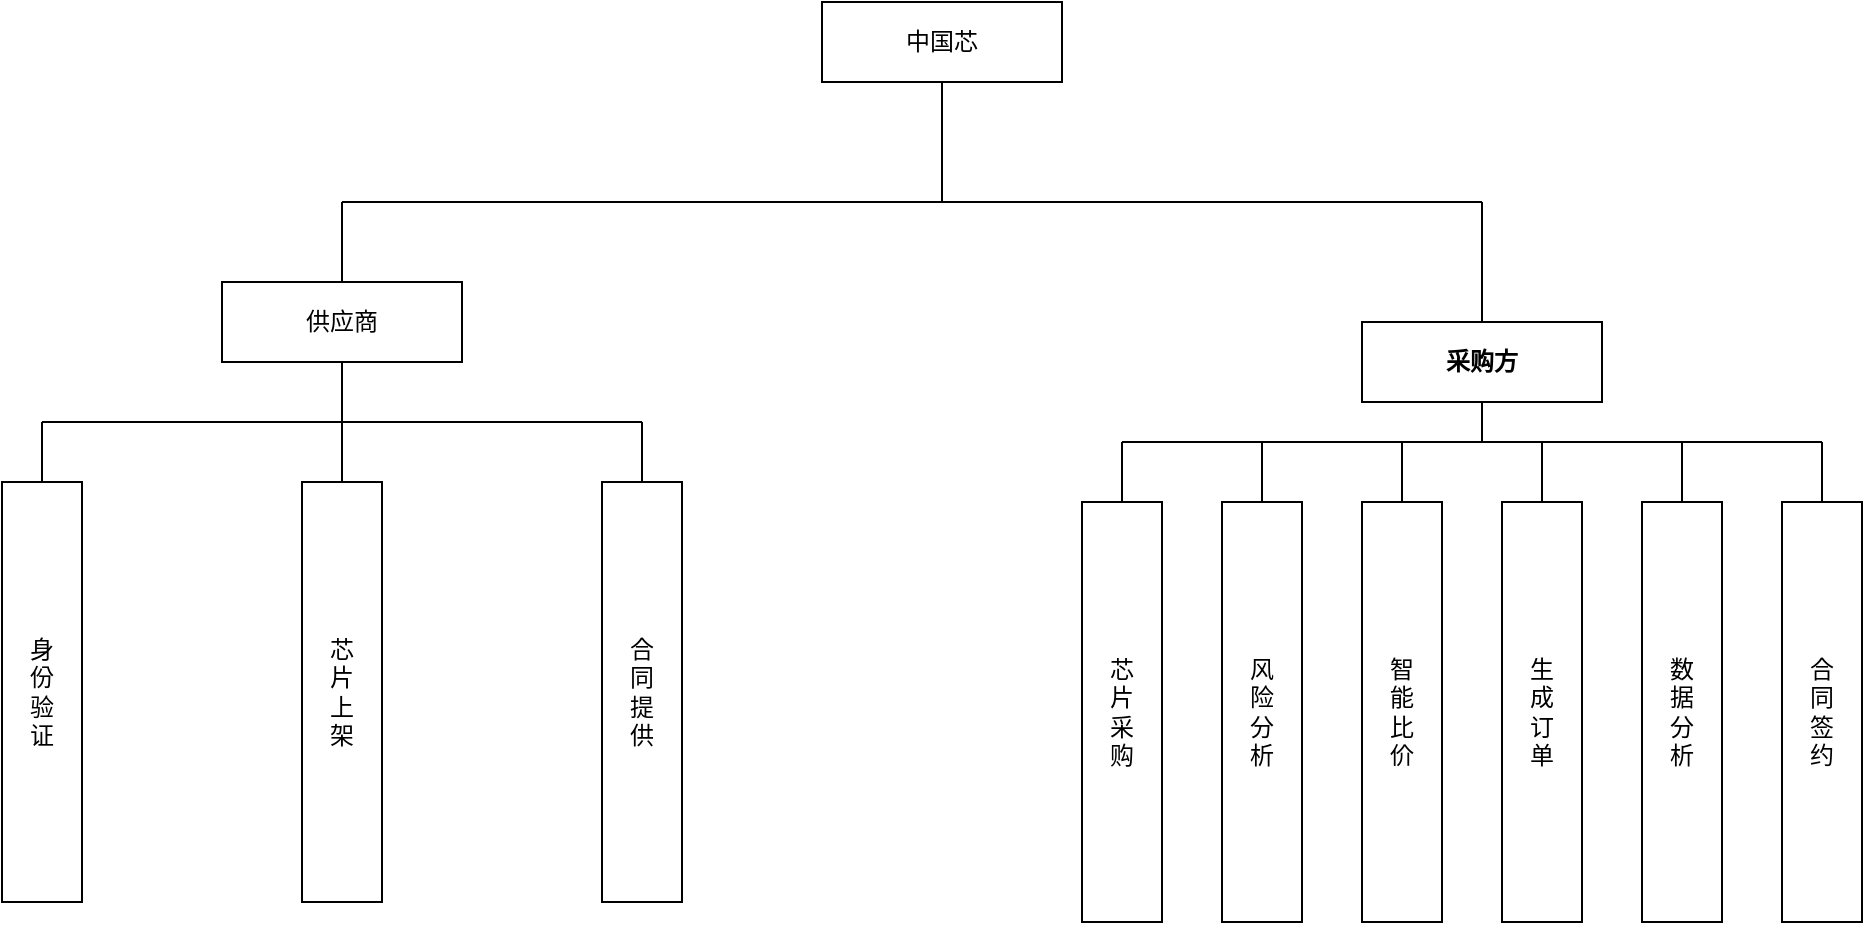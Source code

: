 <mxfile version="21.0.10" type="github">
  <diagram name="第 1 页" id="XLE7k8uM3huYjVlDB2qL">
    <mxGraphModel dx="2215" dy="775" grid="1" gridSize="10" guides="1" tooltips="1" connect="1" arrows="1" fold="1" page="1" pageScale="1" pageWidth="827" pageHeight="1169" math="0" shadow="0">
      <root>
        <mxCell id="0" />
        <mxCell id="1" parent="0" />
        <mxCell id="sFy2gKAjaYbmMMTQUAB3-1" value="中国芯" style="rounded=0;whiteSpace=wrap;html=1;" vertex="1" parent="1">
          <mxGeometry x="330" y="170" width="120" height="40" as="geometry" />
        </mxCell>
        <mxCell id="sFy2gKAjaYbmMMTQUAB3-2" value="" style="endArrow=none;html=1;rounded=0;entryX=0.5;entryY=1;entryDx=0;entryDy=0;" edge="1" parent="1" target="sFy2gKAjaYbmMMTQUAB3-1">
          <mxGeometry width="50" height="50" relative="1" as="geometry">
            <mxPoint x="390" y="270" as="sourcePoint" />
            <mxPoint x="440" y="280" as="targetPoint" />
          </mxGeometry>
        </mxCell>
        <mxCell id="sFy2gKAjaYbmMMTQUAB3-3" value="" style="endArrow=none;html=1;rounded=0;" edge="1" parent="1">
          <mxGeometry width="50" height="50" relative="1" as="geometry">
            <mxPoint x="90" y="270" as="sourcePoint" />
            <mxPoint x="390" y="270" as="targetPoint" />
          </mxGeometry>
        </mxCell>
        <mxCell id="sFy2gKAjaYbmMMTQUAB3-5" value="" style="endArrow=none;html=1;rounded=0;" edge="1" parent="1" source="sFy2gKAjaYbmMMTQUAB3-7">
          <mxGeometry width="50" height="50" relative="1" as="geometry">
            <mxPoint x="230" y="310" as="sourcePoint" />
            <mxPoint x="90" y="270" as="targetPoint" />
          </mxGeometry>
        </mxCell>
        <mxCell id="sFy2gKAjaYbmMMTQUAB3-7" value="供应商" style="rounded=0;whiteSpace=wrap;html=1;" vertex="1" parent="1">
          <mxGeometry x="30" y="310" width="120" height="40" as="geometry" />
        </mxCell>
        <mxCell id="sFy2gKAjaYbmMMTQUAB3-8" value="采购方" style="rounded=0;whiteSpace=wrap;html=1;fontStyle=1" vertex="1" parent="1">
          <mxGeometry x="600" y="330" width="120" height="40" as="geometry" />
        </mxCell>
        <mxCell id="sFy2gKAjaYbmMMTQUAB3-9" value="" style="endArrow=none;html=1;rounded=0;" edge="1" parent="1">
          <mxGeometry width="50" height="50" relative="1" as="geometry">
            <mxPoint x="390" y="270" as="sourcePoint" />
            <mxPoint x="660" y="270" as="targetPoint" />
          </mxGeometry>
        </mxCell>
        <mxCell id="sFy2gKAjaYbmMMTQUAB3-10" value="" style="endArrow=none;html=1;rounded=0;exitX=0.5;exitY=0;exitDx=0;exitDy=0;" edge="1" parent="1" source="sFy2gKAjaYbmMMTQUAB3-8">
          <mxGeometry width="50" height="50" relative="1" as="geometry">
            <mxPoint x="540" y="310" as="sourcePoint" />
            <mxPoint x="660" y="270" as="targetPoint" />
          </mxGeometry>
        </mxCell>
        <mxCell id="sFy2gKAjaYbmMMTQUAB3-11" value="身&lt;br&gt;份&lt;br&gt;验&lt;br&gt;证" style="rounded=0;whiteSpace=wrap;html=1;" vertex="1" parent="1">
          <mxGeometry x="-80" y="410" width="40" height="210" as="geometry" />
        </mxCell>
        <mxCell id="sFy2gKAjaYbmMMTQUAB3-12" value="芯&lt;br&gt;片&lt;br&gt;上&lt;br&gt;架" style="rounded=0;whiteSpace=wrap;html=1;" vertex="1" parent="1">
          <mxGeometry x="70" y="410" width="40" height="210" as="geometry" />
        </mxCell>
        <mxCell id="sFy2gKAjaYbmMMTQUAB3-17" value="芯&lt;br&gt;片&lt;br&gt;采&lt;br&gt;购" style="rounded=0;whiteSpace=wrap;html=1;" vertex="1" parent="1">
          <mxGeometry x="460" y="420" width="40" height="210" as="geometry" />
        </mxCell>
        <mxCell id="sFy2gKAjaYbmMMTQUAB3-18" value="合&lt;br&gt;同&lt;br&gt;提&lt;br&gt;供" style="rounded=0;whiteSpace=wrap;html=1;" vertex="1" parent="1">
          <mxGeometry x="220" y="410" width="40" height="210" as="geometry" />
        </mxCell>
        <mxCell id="sFy2gKAjaYbmMMTQUAB3-19" value="风&lt;br&gt;险&lt;br&gt;分&lt;br&gt;析" style="rounded=0;whiteSpace=wrap;html=1;" vertex="1" parent="1">
          <mxGeometry x="530" y="420" width="40" height="210" as="geometry" />
        </mxCell>
        <mxCell id="sFy2gKAjaYbmMMTQUAB3-20" value="智&lt;br&gt;能&lt;br&gt;比&lt;br&gt;价" style="rounded=0;whiteSpace=wrap;html=1;" vertex="1" parent="1">
          <mxGeometry x="600" y="420" width="40" height="210" as="geometry" />
        </mxCell>
        <mxCell id="sFy2gKAjaYbmMMTQUAB3-21" value="生&lt;br&gt;成&lt;br&gt;订&lt;br&gt;单" style="rounded=0;whiteSpace=wrap;html=1;" vertex="1" parent="1">
          <mxGeometry x="670" y="420" width="40" height="210" as="geometry" />
        </mxCell>
        <mxCell id="sFy2gKAjaYbmMMTQUAB3-22" value="数&lt;br&gt;据&lt;br&gt;分&lt;br&gt;析" style="rounded=0;whiteSpace=wrap;html=1;" vertex="1" parent="1">
          <mxGeometry x="740" y="420" width="40" height="210" as="geometry" />
        </mxCell>
        <mxCell id="sFy2gKAjaYbmMMTQUAB3-23" value="合&lt;br&gt;同&lt;br&gt;签&lt;br&gt;约" style="rounded=0;whiteSpace=wrap;html=1;" vertex="1" parent="1">
          <mxGeometry x="810" y="420" width="40" height="210" as="geometry" />
        </mxCell>
        <mxCell id="sFy2gKAjaYbmMMTQUAB3-26" value="风&lt;br&gt;险&lt;br&gt;分&lt;br&gt;析" style="rounded=0;whiteSpace=wrap;html=1;" vertex="1" parent="1">
          <mxGeometry x="530" y="420" width="40" height="210" as="geometry" />
        </mxCell>
        <mxCell id="sFy2gKAjaYbmMMTQUAB3-27" value="智&lt;br&gt;能&lt;br&gt;比&lt;br&gt;价" style="rounded=0;whiteSpace=wrap;html=1;" vertex="1" parent="1">
          <mxGeometry x="600" y="420" width="40" height="210" as="geometry" />
        </mxCell>
        <mxCell id="sFy2gKAjaYbmMMTQUAB3-28" value="生&lt;br&gt;成&lt;br&gt;订&lt;br&gt;单" style="rounded=0;whiteSpace=wrap;html=1;" vertex="1" parent="1">
          <mxGeometry x="670" y="420" width="40" height="210" as="geometry" />
        </mxCell>
        <mxCell id="sFy2gKAjaYbmMMTQUAB3-29" value="数&lt;br&gt;据&lt;br&gt;分&lt;br&gt;析" style="rounded=0;whiteSpace=wrap;html=1;" vertex="1" parent="1">
          <mxGeometry x="740" y="420" width="40" height="210" as="geometry" />
        </mxCell>
        <mxCell id="sFy2gKAjaYbmMMTQUAB3-30" value="" style="endArrow=none;html=1;rounded=0;exitX=0.5;exitY=0;exitDx=0;exitDy=0;entryX=0.5;entryY=1;entryDx=0;entryDy=0;" edge="1" parent="1" source="sFy2gKAjaYbmMMTQUAB3-12" target="sFy2gKAjaYbmMMTQUAB3-7">
          <mxGeometry width="50" height="50" relative="1" as="geometry">
            <mxPoint x="110" y="390" as="sourcePoint" />
            <mxPoint x="160" y="340" as="targetPoint" />
          </mxGeometry>
        </mxCell>
        <mxCell id="sFy2gKAjaYbmMMTQUAB3-31" value="" style="endArrow=none;html=1;rounded=0;" edge="1" parent="1">
          <mxGeometry width="50" height="50" relative="1" as="geometry">
            <mxPoint x="-60" y="380" as="sourcePoint" />
            <mxPoint x="240" y="380" as="targetPoint" />
          </mxGeometry>
        </mxCell>
        <mxCell id="sFy2gKAjaYbmMMTQUAB3-32" value="" style="endArrow=none;html=1;rounded=0;exitX=0.5;exitY=0;exitDx=0;exitDy=0;" edge="1" parent="1" source="sFy2gKAjaYbmMMTQUAB3-18">
          <mxGeometry width="50" height="50" relative="1" as="geometry">
            <mxPoint x="110" y="390" as="sourcePoint" />
            <mxPoint x="240" y="380" as="targetPoint" />
          </mxGeometry>
        </mxCell>
        <mxCell id="sFy2gKAjaYbmMMTQUAB3-33" value="" style="endArrow=none;html=1;rounded=0;exitX=0.5;exitY=0;exitDx=0;exitDy=0;" edge="1" parent="1" source="sFy2gKAjaYbmMMTQUAB3-11">
          <mxGeometry width="50" height="50" relative="1" as="geometry">
            <mxPoint x="250" y="420" as="sourcePoint" />
            <mxPoint x="-60" y="380" as="targetPoint" />
          </mxGeometry>
        </mxCell>
        <mxCell id="sFy2gKAjaYbmMMTQUAB3-34" value="" style="endArrow=none;html=1;rounded=0;entryX=0.5;entryY=1;entryDx=0;entryDy=0;" edge="1" parent="1" target="sFy2gKAjaYbmMMTQUAB3-8">
          <mxGeometry width="50" height="50" relative="1" as="geometry">
            <mxPoint x="660" y="390" as="sourcePoint" />
            <mxPoint x="250" y="390" as="targetPoint" />
          </mxGeometry>
        </mxCell>
        <mxCell id="sFy2gKAjaYbmMMTQUAB3-35" value="" style="endArrow=none;html=1;rounded=0;" edge="1" parent="1">
          <mxGeometry width="50" height="50" relative="1" as="geometry">
            <mxPoint x="480" y="390" as="sourcePoint" />
            <mxPoint x="830" y="390" as="targetPoint" />
          </mxGeometry>
        </mxCell>
        <mxCell id="sFy2gKAjaYbmMMTQUAB3-36" value="" style="endArrow=none;html=1;rounded=0;exitX=0.5;exitY=0;exitDx=0;exitDy=0;" edge="1" parent="1" source="sFy2gKAjaYbmMMTQUAB3-17">
          <mxGeometry width="50" height="50" relative="1" as="geometry">
            <mxPoint x="250" y="420" as="sourcePoint" />
            <mxPoint x="480" y="390" as="targetPoint" />
          </mxGeometry>
        </mxCell>
        <mxCell id="sFy2gKAjaYbmMMTQUAB3-37" value="" style="endArrow=none;html=1;rounded=0;exitX=0.5;exitY=0;exitDx=0;exitDy=0;" edge="1" parent="1" source="sFy2gKAjaYbmMMTQUAB3-26">
          <mxGeometry width="50" height="50" relative="1" as="geometry">
            <mxPoint x="490" y="430" as="sourcePoint" />
            <mxPoint x="550" y="390" as="targetPoint" />
          </mxGeometry>
        </mxCell>
        <mxCell id="sFy2gKAjaYbmMMTQUAB3-38" value="" style="endArrow=none;html=1;rounded=0;exitX=0.5;exitY=0;exitDx=0;exitDy=0;" edge="1" parent="1" source="sFy2gKAjaYbmMMTQUAB3-27">
          <mxGeometry width="50" height="50" relative="1" as="geometry">
            <mxPoint x="560" y="430" as="sourcePoint" />
            <mxPoint x="620" y="390" as="targetPoint" />
          </mxGeometry>
        </mxCell>
        <mxCell id="sFy2gKAjaYbmMMTQUAB3-39" value="" style="endArrow=none;html=1;rounded=0;exitX=0.5;exitY=0;exitDx=0;exitDy=0;" edge="1" parent="1" source="sFy2gKAjaYbmMMTQUAB3-28">
          <mxGeometry width="50" height="50" relative="1" as="geometry">
            <mxPoint x="630" y="430" as="sourcePoint" />
            <mxPoint x="690" y="390" as="targetPoint" />
          </mxGeometry>
        </mxCell>
        <mxCell id="sFy2gKAjaYbmMMTQUAB3-40" value="" style="endArrow=none;html=1;rounded=0;exitX=0.5;exitY=0;exitDx=0;exitDy=0;" edge="1" parent="1" source="sFy2gKAjaYbmMMTQUAB3-29">
          <mxGeometry width="50" height="50" relative="1" as="geometry">
            <mxPoint x="700" y="430" as="sourcePoint" />
            <mxPoint x="760" y="390" as="targetPoint" />
          </mxGeometry>
        </mxCell>
        <mxCell id="sFy2gKAjaYbmMMTQUAB3-41" value="" style="endArrow=none;html=1;rounded=0;exitX=0.5;exitY=0;exitDx=0;exitDy=0;" edge="1" parent="1" source="sFy2gKAjaYbmMMTQUAB3-23">
          <mxGeometry width="50" height="50" relative="1" as="geometry">
            <mxPoint x="770" y="430" as="sourcePoint" />
            <mxPoint x="830" y="390" as="targetPoint" />
          </mxGeometry>
        </mxCell>
      </root>
    </mxGraphModel>
  </diagram>
</mxfile>
